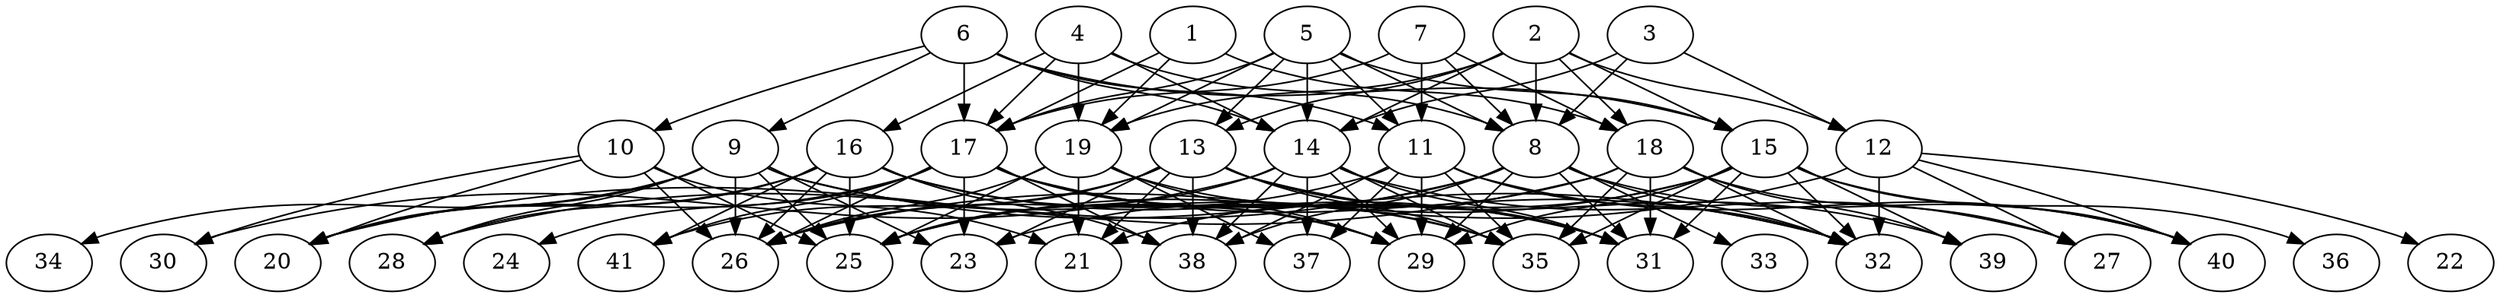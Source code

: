 // DAG (tier=3-complex, mode=compute, n=41, ccr=0.496, fat=0.741, density=0.715, regular=0.269, jump=0.345, mindata=1048576, maxdata=16777216)
// DAG automatically generated by daggen at Sun Aug 24 16:33:35 2025
// /home/ermia/Project/Environments/daggen/bin/daggen --dot --ccr 0.496 --fat 0.741 --regular 0.269 --density 0.715 --jump 0.345 --mindata 1048576 --maxdata 16777216 -n 41 
digraph G {
  1 [size="651530366851171221504", alpha="0.14", expect_size="325765183425585610752"]
  1 -> 17 [size ="601238009806848"]
  1 -> 18 [size ="601238009806848"]
  1 -> 19 [size ="601238009806848"]
  2 [size="30997182043126444", alpha="0.12", expect_size="15498591021563222"]
  2 -> 8 [size ="570119461797888"]
  2 -> 12 [size ="570119461797888"]
  2 -> 13 [size ="570119461797888"]
  2 -> 14 [size ="570119461797888"]
  2 -> 15 [size ="570119461797888"]
  2 -> 18 [size ="570119461797888"]
  2 -> 19 [size ="570119461797888"]
  3 [size="2081587852103139721216", alpha="0.04", expect_size="1040793926051569860608"]
  3 -> 8 [size ="1304226890252288"]
  3 -> 12 [size ="1304226890252288"]
  3 -> 14 [size ="1304226890252288"]
  4 [size="3203527524043162624", alpha="0.04", expect_size="1601763762021581312"]
  4 -> 8 [size ="1068299504844800"]
  4 -> 14 [size ="1068299504844800"]
  4 -> 16 [size ="1068299504844800"]
  4 -> 17 [size ="1068299504844800"]
  4 -> 19 [size ="1068299504844800"]
  5 [size="4623792366944695296", alpha="0.18", expect_size="2311896183472347648"]
  5 -> 8 [size ="1611680781959168"]
  5 -> 11 [size ="1611680781959168"]
  5 -> 13 [size ="1611680781959168"]
  5 -> 14 [size ="1611680781959168"]
  5 -> 15 [size ="1611680781959168"]
  5 -> 17 [size ="1611680781959168"]
  5 -> 19 [size ="1611680781959168"]
  6 [size="2418294388109174898688", alpha="0.11", expect_size="1209147194054587449344"]
  6 -> 9 [size ="1441327807987712"]
  6 -> 10 [size ="1441327807987712"]
  6 -> 11 [size ="1441327807987712"]
  6 -> 14 [size ="1441327807987712"]
  6 -> 15 [size ="1441327807987712"]
  6 -> 17 [size ="1441327807987712"]
  7 [size="188147567248461792", alpha="0.00", expect_size="94073783624230896"]
  7 -> 8 [size ="126285460275200"]
  7 -> 11 [size ="126285460275200"]
  7 -> 17 [size ="126285460275200"]
  7 -> 18 [size ="126285460275200"]
  8 [size="2202590463671013888", alpha="0.02", expect_size="1101295231835506944"]
  8 -> 25 [size ="971032387125248"]
  8 -> 28 [size ="971032387125248"]
  8 -> 29 [size ="971032387125248"]
  8 -> 31 [size ="971032387125248"]
  8 -> 32 [size ="971032387125248"]
  8 -> 33 [size ="971032387125248"]
  8 -> 38 [size ="971032387125248"]
  8 -> 40 [size ="971032387125248"]
  9 [size="110140277669413120", alpha="0.14", expect_size="55070138834706560"]
  9 -> 20 [size ="157567888130048"]
  9 -> 23 [size ="157567888130048"]
  9 -> 25 [size ="157567888130048"]
  9 -> 26 [size ="157567888130048"]
  9 -> 28 [size ="157567888130048"]
  9 -> 32 [size ="157567888130048"]
  9 -> 34 [size ="157567888130048"]
  9 -> 35 [size ="157567888130048"]
  10 [size="62004240486808632", alpha="0.14", expect_size="31002120243404316"]
  10 -> 20 [size ="2117790668423168"]
  10 -> 21 [size ="2117790668423168"]
  10 -> 25 [size ="2117790668423168"]
  10 -> 26 [size ="2117790668423168"]
  10 -> 30 [size ="2117790668423168"]
  11 [size="1376034318138497564672", alpha="0.06", expect_size="688017159069248782336"]
  11 -> 26 [size ="989713506762752"]
  11 -> 29 [size ="989713506762752"]
  11 -> 32 [size ="989713506762752"]
  11 -> 35 [size ="989713506762752"]
  11 -> 37 [size ="989713506762752"]
  11 -> 38 [size ="989713506762752"]
  11 -> 40 [size ="989713506762752"]
  12 [size="1352438004585000192", alpha="0.10", expect_size="676219002292500096"]
  12 -> 22 [size ="1066407034880000"]
  12 -> 26 [size ="1066407034880000"]
  12 -> 27 [size ="1066407034880000"]
  12 -> 32 [size ="1066407034880000"]
  12 -> 40 [size ="1066407034880000"]
  13 [size="10988640210597746", alpha="0.01", expect_size="5494320105298873"]
  13 -> 21 [size ="231122936004608"]
  13 -> 23 [size ="231122936004608"]
  13 -> 26 [size ="231122936004608"]
  13 -> 31 [size ="231122936004608"]
  13 -> 35 [size ="231122936004608"]
  13 -> 38 [size ="231122936004608"]
  13 -> 39 [size ="231122936004608"]
  13 -> 41 [size ="231122936004608"]
  14 [size="1469091878135324160", alpha="0.04", expect_size="734545939067662080"]
  14 -> 25 [size ="2216752880549888"]
  14 -> 27 [size ="2216752880549888"]
  14 -> 29 [size ="2216752880549888"]
  14 -> 30 [size ="2216752880549888"]
  14 -> 31 [size ="2216752880549888"]
  14 -> 35 [size ="2216752880549888"]
  14 -> 37 [size ="2216752880549888"]
  14 -> 38 [size ="2216752880549888"]
  15 [size="993371499843620438016", alpha="0.04", expect_size="496685749921810219008"]
  15 -> 21 [size ="796460882853888"]
  15 -> 25 [size ="796460882853888"]
  15 -> 29 [size ="796460882853888"]
  15 -> 31 [size ="796460882853888"]
  15 -> 32 [size ="796460882853888"]
  15 -> 35 [size ="796460882853888"]
  15 -> 36 [size ="796460882853888"]
  15 -> 39 [size ="796460882853888"]
  15 -> 40 [size ="796460882853888"]
  16 [size="14249590961969026", alpha="0.18", expect_size="7124795480984513"]
  16 -> 20 [size ="1152835735519232"]
  16 -> 25 [size ="1152835735519232"]
  16 -> 26 [size ="1152835735519232"]
  16 -> 28 [size ="1152835735519232"]
  16 -> 29 [size ="1152835735519232"]
  16 -> 31 [size ="1152835735519232"]
  16 -> 38 [size ="1152835735519232"]
  16 -> 41 [size ="1152835735519232"]
  17 [size="2638192450284017", alpha="0.04", expect_size="1319096225142008"]
  17 -> 20 [size ="159976534310912"]
  17 -> 23 [size ="159976534310912"]
  17 -> 24 [size ="159976534310912"]
  17 -> 26 [size ="159976534310912"]
  17 -> 29 [size ="159976534310912"]
  17 -> 32 [size ="159976534310912"]
  17 -> 35 [size ="159976534310912"]
  17 -> 38 [size ="159976534310912"]
  17 -> 41 [size ="159976534310912"]
  18 [size="40298586237377848", alpha="0.03", expect_size="20149293118688924"]
  18 -> 20 [size ="708314941882368"]
  18 -> 23 [size ="708314941882368"]
  18 -> 27 [size ="708314941882368"]
  18 -> 31 [size ="708314941882368"]
  18 -> 32 [size ="708314941882368"]
  18 -> 35 [size ="708314941882368"]
  18 -> 39 [size ="708314941882368"]
  19 [size="38527159336338736", alpha="0.04", expect_size="19263579668169368"]
  19 -> 21 [size ="733666850373632"]
  19 -> 25 [size ="733666850373632"]
  19 -> 26 [size ="733666850373632"]
  19 -> 29 [size ="733666850373632"]
  19 -> 31 [size ="733666850373632"]
  19 -> 37 [size ="733666850373632"]
  20 [size="29719863552781664", alpha="0.08", expect_size="14859931776390832"]
  21 [size="1868910244238024769536", alpha="0.14", expect_size="934455122119012384768"]
  22 [size="91876012299928560", alpha="0.16", expect_size="45938006149964280"]
  23 [size="12246905166783053824", alpha="0.16", expect_size="6123452583391526912"]
  24 [size="46194701209473908736", alpha="0.08", expect_size="23097350604736954368"]
  25 [size="12637746497300876", alpha="0.20", expect_size="6318873248650438"]
  26 [size="149055570118037344", alpha="0.14", expect_size="74527785059018672"]
  27 [size="9057257063778854", alpha="0.08", expect_size="4528628531889427"]
  28 [size="1394740902277932908544", alpha="0.07", expect_size="697370451138966454272"]
  29 [size="1375961403377276928", alpha="0.19", expect_size="687980701688638464"]
  30 [size="24277974172258244", alpha="0.09", expect_size="12138987086129122"]
  31 [size="1009827541288045", alpha="0.04", expect_size="504913770644022"]
  32 [size="6300926207865915392", alpha="0.09", expect_size="3150463103932957696"]
  33 [size="107964358578932096", alpha="0.07", expect_size="53982179289466048"]
  34 [size="1666149485829290752", alpha="0.17", expect_size="833074742914645376"]
  35 [size="397151232624347264", alpha="0.17", expect_size="198575616312173632"]
  36 [size="1189441856255192727552", alpha="0.07", expect_size="594720928127596363776"]
  37 [size="7378445547022737", alpha="0.14", expect_size="3689222773511368"]
  38 [size="483406967865164608", alpha="0.05", expect_size="241703483932582304"]
  39 [size="1573303962627077888", alpha="0.13", expect_size="786651981313538944"]
  40 [size="3350357440710959", alpha="0.11", expect_size="1675178720355479"]
  41 [size="4711672999171826", alpha="0.16", expect_size="2355836499585913"]
}